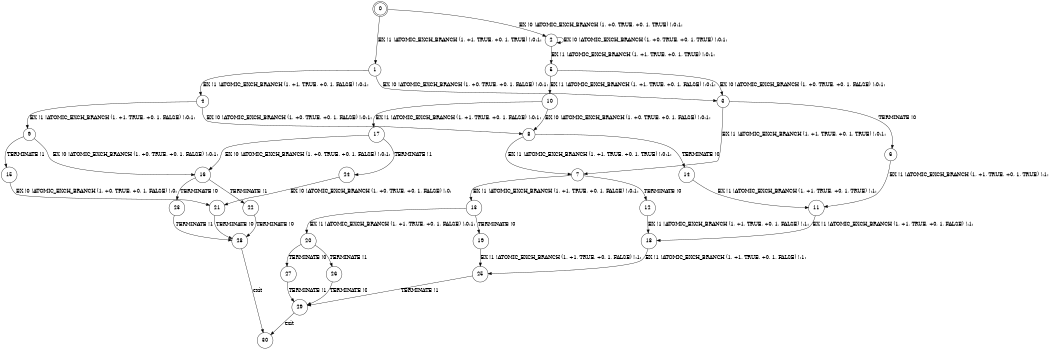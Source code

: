digraph BCG {
size = "7, 10.5";
center = TRUE;
node [shape = circle];
0 [peripheries = 2];
0 -> 1 [label = "EX !1 !ATOMIC_EXCH_BRANCH (1, +1, TRUE, +0, 1, TRUE) !:0:1:"];
0 -> 2 [label = "EX !0 !ATOMIC_EXCH_BRANCH (1, +0, TRUE, +0, 1, TRUE) !:0:1:"];
1 -> 3 [label = "EX !0 !ATOMIC_EXCH_BRANCH (1, +0, TRUE, +0, 1, FALSE) !:0:1:"];
1 -> 4 [label = "EX !1 !ATOMIC_EXCH_BRANCH (1, +1, TRUE, +0, 1, FALSE) !:0:1:"];
2 -> 5 [label = "EX !1 !ATOMIC_EXCH_BRANCH (1, +1, TRUE, +0, 1, TRUE) !:0:1:"];
2 -> 2 [label = "EX !0 !ATOMIC_EXCH_BRANCH (1, +0, TRUE, +0, 1, TRUE) !:0:1:"];
3 -> 6 [label = "TERMINATE !0"];
3 -> 7 [label = "EX !1 !ATOMIC_EXCH_BRANCH (1, +1, TRUE, +0, 1, TRUE) !:0:1:"];
4 -> 8 [label = "EX !0 !ATOMIC_EXCH_BRANCH (1, +0, TRUE, +0, 1, FALSE) !:0:1:"];
4 -> 9 [label = "EX !1 !ATOMIC_EXCH_BRANCH (1, +1, TRUE, +0, 1, FALSE) !:0:1:"];
5 -> 10 [label = "EX !1 !ATOMIC_EXCH_BRANCH (1, +1, TRUE, +0, 1, FALSE) !:0:1:"];
5 -> 3 [label = "EX !0 !ATOMIC_EXCH_BRANCH (1, +0, TRUE, +0, 1, FALSE) !:0:1:"];
6 -> 11 [label = "EX !1 !ATOMIC_EXCH_BRANCH (1, +1, TRUE, +0, 1, TRUE) !:1:"];
7 -> 12 [label = "TERMINATE !0"];
7 -> 13 [label = "EX !1 !ATOMIC_EXCH_BRANCH (1, +1, TRUE, +0, 1, FALSE) !:0:1:"];
8 -> 14 [label = "TERMINATE !0"];
8 -> 7 [label = "EX !1 !ATOMIC_EXCH_BRANCH (1, +1, TRUE, +0, 1, TRUE) !:0:1:"];
9 -> 15 [label = "TERMINATE !1"];
9 -> 16 [label = "EX !0 !ATOMIC_EXCH_BRANCH (1, +0, TRUE, +0, 1, FALSE) !:0:1:"];
10 -> 17 [label = "EX !1 !ATOMIC_EXCH_BRANCH (1, +1, TRUE, +0, 1, FALSE) !:0:1:"];
10 -> 8 [label = "EX !0 !ATOMIC_EXCH_BRANCH (1, +0, TRUE, +0, 1, FALSE) !:0:1:"];
11 -> 18 [label = "EX !1 !ATOMIC_EXCH_BRANCH (1, +1, TRUE, +0, 1, FALSE) !:1:"];
12 -> 18 [label = "EX !1 !ATOMIC_EXCH_BRANCH (1, +1, TRUE, +0, 1, FALSE) !:1:"];
13 -> 19 [label = "TERMINATE !0"];
13 -> 20 [label = "EX !1 !ATOMIC_EXCH_BRANCH (1, +1, TRUE, +0, 1, FALSE) !:0:1:"];
14 -> 11 [label = "EX !1 !ATOMIC_EXCH_BRANCH (1, +1, TRUE, +0, 1, TRUE) !:1:"];
15 -> 21 [label = "EX !0 !ATOMIC_EXCH_BRANCH (1, +0, TRUE, +0, 1, FALSE) !:0:"];
16 -> 22 [label = "TERMINATE !1"];
16 -> 23 [label = "TERMINATE !0"];
17 -> 24 [label = "TERMINATE !1"];
17 -> 16 [label = "EX !0 !ATOMIC_EXCH_BRANCH (1, +0, TRUE, +0, 1, FALSE) !:0:1:"];
18 -> 25 [label = "EX !1 !ATOMIC_EXCH_BRANCH (1, +1, TRUE, +0, 1, FALSE) !:1:"];
19 -> 25 [label = "EX !1 !ATOMIC_EXCH_BRANCH (1, +1, TRUE, +0, 1, FALSE) !:1:"];
20 -> 26 [label = "TERMINATE !1"];
20 -> 27 [label = "TERMINATE !0"];
21 -> 28 [label = "TERMINATE !0"];
22 -> 28 [label = "TERMINATE !0"];
23 -> 28 [label = "TERMINATE !1"];
24 -> 21 [label = "EX !0 !ATOMIC_EXCH_BRANCH (1, +0, TRUE, +0, 1, FALSE) !:0:"];
25 -> 29 [label = "TERMINATE !1"];
26 -> 29 [label = "TERMINATE !0"];
27 -> 29 [label = "TERMINATE !1"];
28 -> 30 [label = "exit"];
29 -> 30 [label = "exit"];
}
